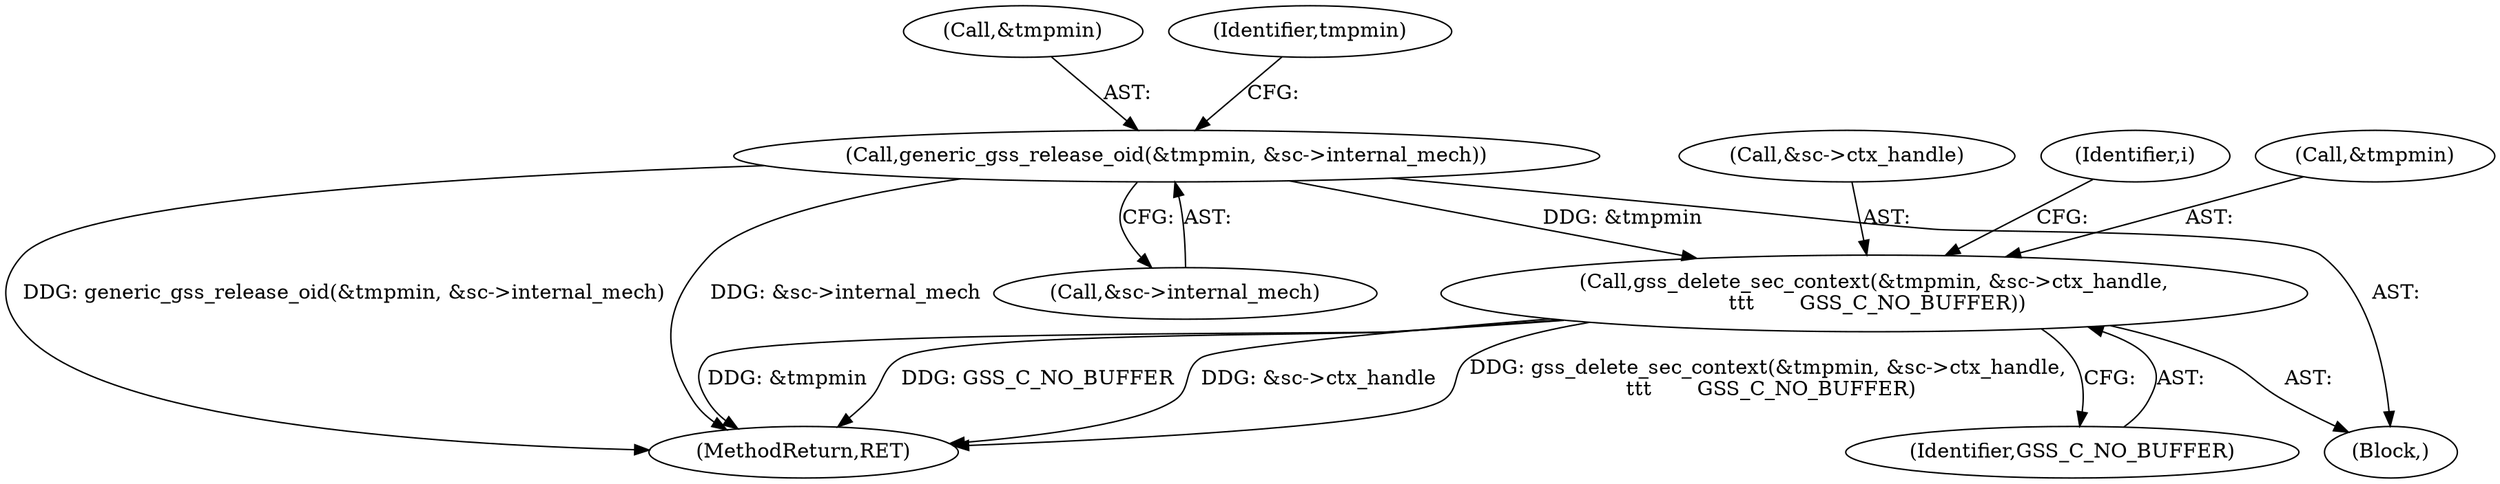 digraph "1_krb5_f18ddf5d82de0ab7591a36e465bc24225776940f@API" {
"1000121" [label="(Call,gss_delete_sec_context(&tmpmin, &sc->ctx_handle,\n \t\t\t       GSS_C_NO_BUFFER))"];
"1000114" [label="(Call,generic_gss_release_oid(&tmpmin, &sc->internal_mech))"];
"1000115" [label="(Call,&tmpmin)"];
"1000124" [label="(Call,&sc->ctx_handle)"];
"1000111" [label="(Block,)"];
"1000131" [label="(Identifier,i)"];
"1000114" [label="(Call,generic_gss_release_oid(&tmpmin, &sc->internal_mech))"];
"1000117" [label="(Call,&sc->internal_mech)"];
"1000128" [label="(Identifier,GSS_C_NO_BUFFER)"];
"1000123" [label="(Identifier,tmpmin)"];
"1000122" [label="(Call,&tmpmin)"];
"1000121" [label="(Call,gss_delete_sec_context(&tmpmin, &sc->ctx_handle,\n \t\t\t       GSS_C_NO_BUFFER))"];
"1000203" [label="(MethodReturn,RET)"];
"1000121" -> "1000111"  [label="AST: "];
"1000121" -> "1000128"  [label="CFG: "];
"1000122" -> "1000121"  [label="AST: "];
"1000124" -> "1000121"  [label="AST: "];
"1000128" -> "1000121"  [label="AST: "];
"1000131" -> "1000121"  [label="CFG: "];
"1000121" -> "1000203"  [label="DDG: gss_delete_sec_context(&tmpmin, &sc->ctx_handle,\n \t\t\t       GSS_C_NO_BUFFER)"];
"1000121" -> "1000203"  [label="DDG: &tmpmin"];
"1000121" -> "1000203"  [label="DDG: GSS_C_NO_BUFFER"];
"1000121" -> "1000203"  [label="DDG: &sc->ctx_handle"];
"1000114" -> "1000121"  [label="DDG: &tmpmin"];
"1000114" -> "1000111"  [label="AST: "];
"1000114" -> "1000117"  [label="CFG: "];
"1000115" -> "1000114"  [label="AST: "];
"1000117" -> "1000114"  [label="AST: "];
"1000123" -> "1000114"  [label="CFG: "];
"1000114" -> "1000203"  [label="DDG: &sc->internal_mech"];
"1000114" -> "1000203"  [label="DDG: generic_gss_release_oid(&tmpmin, &sc->internal_mech)"];
}
